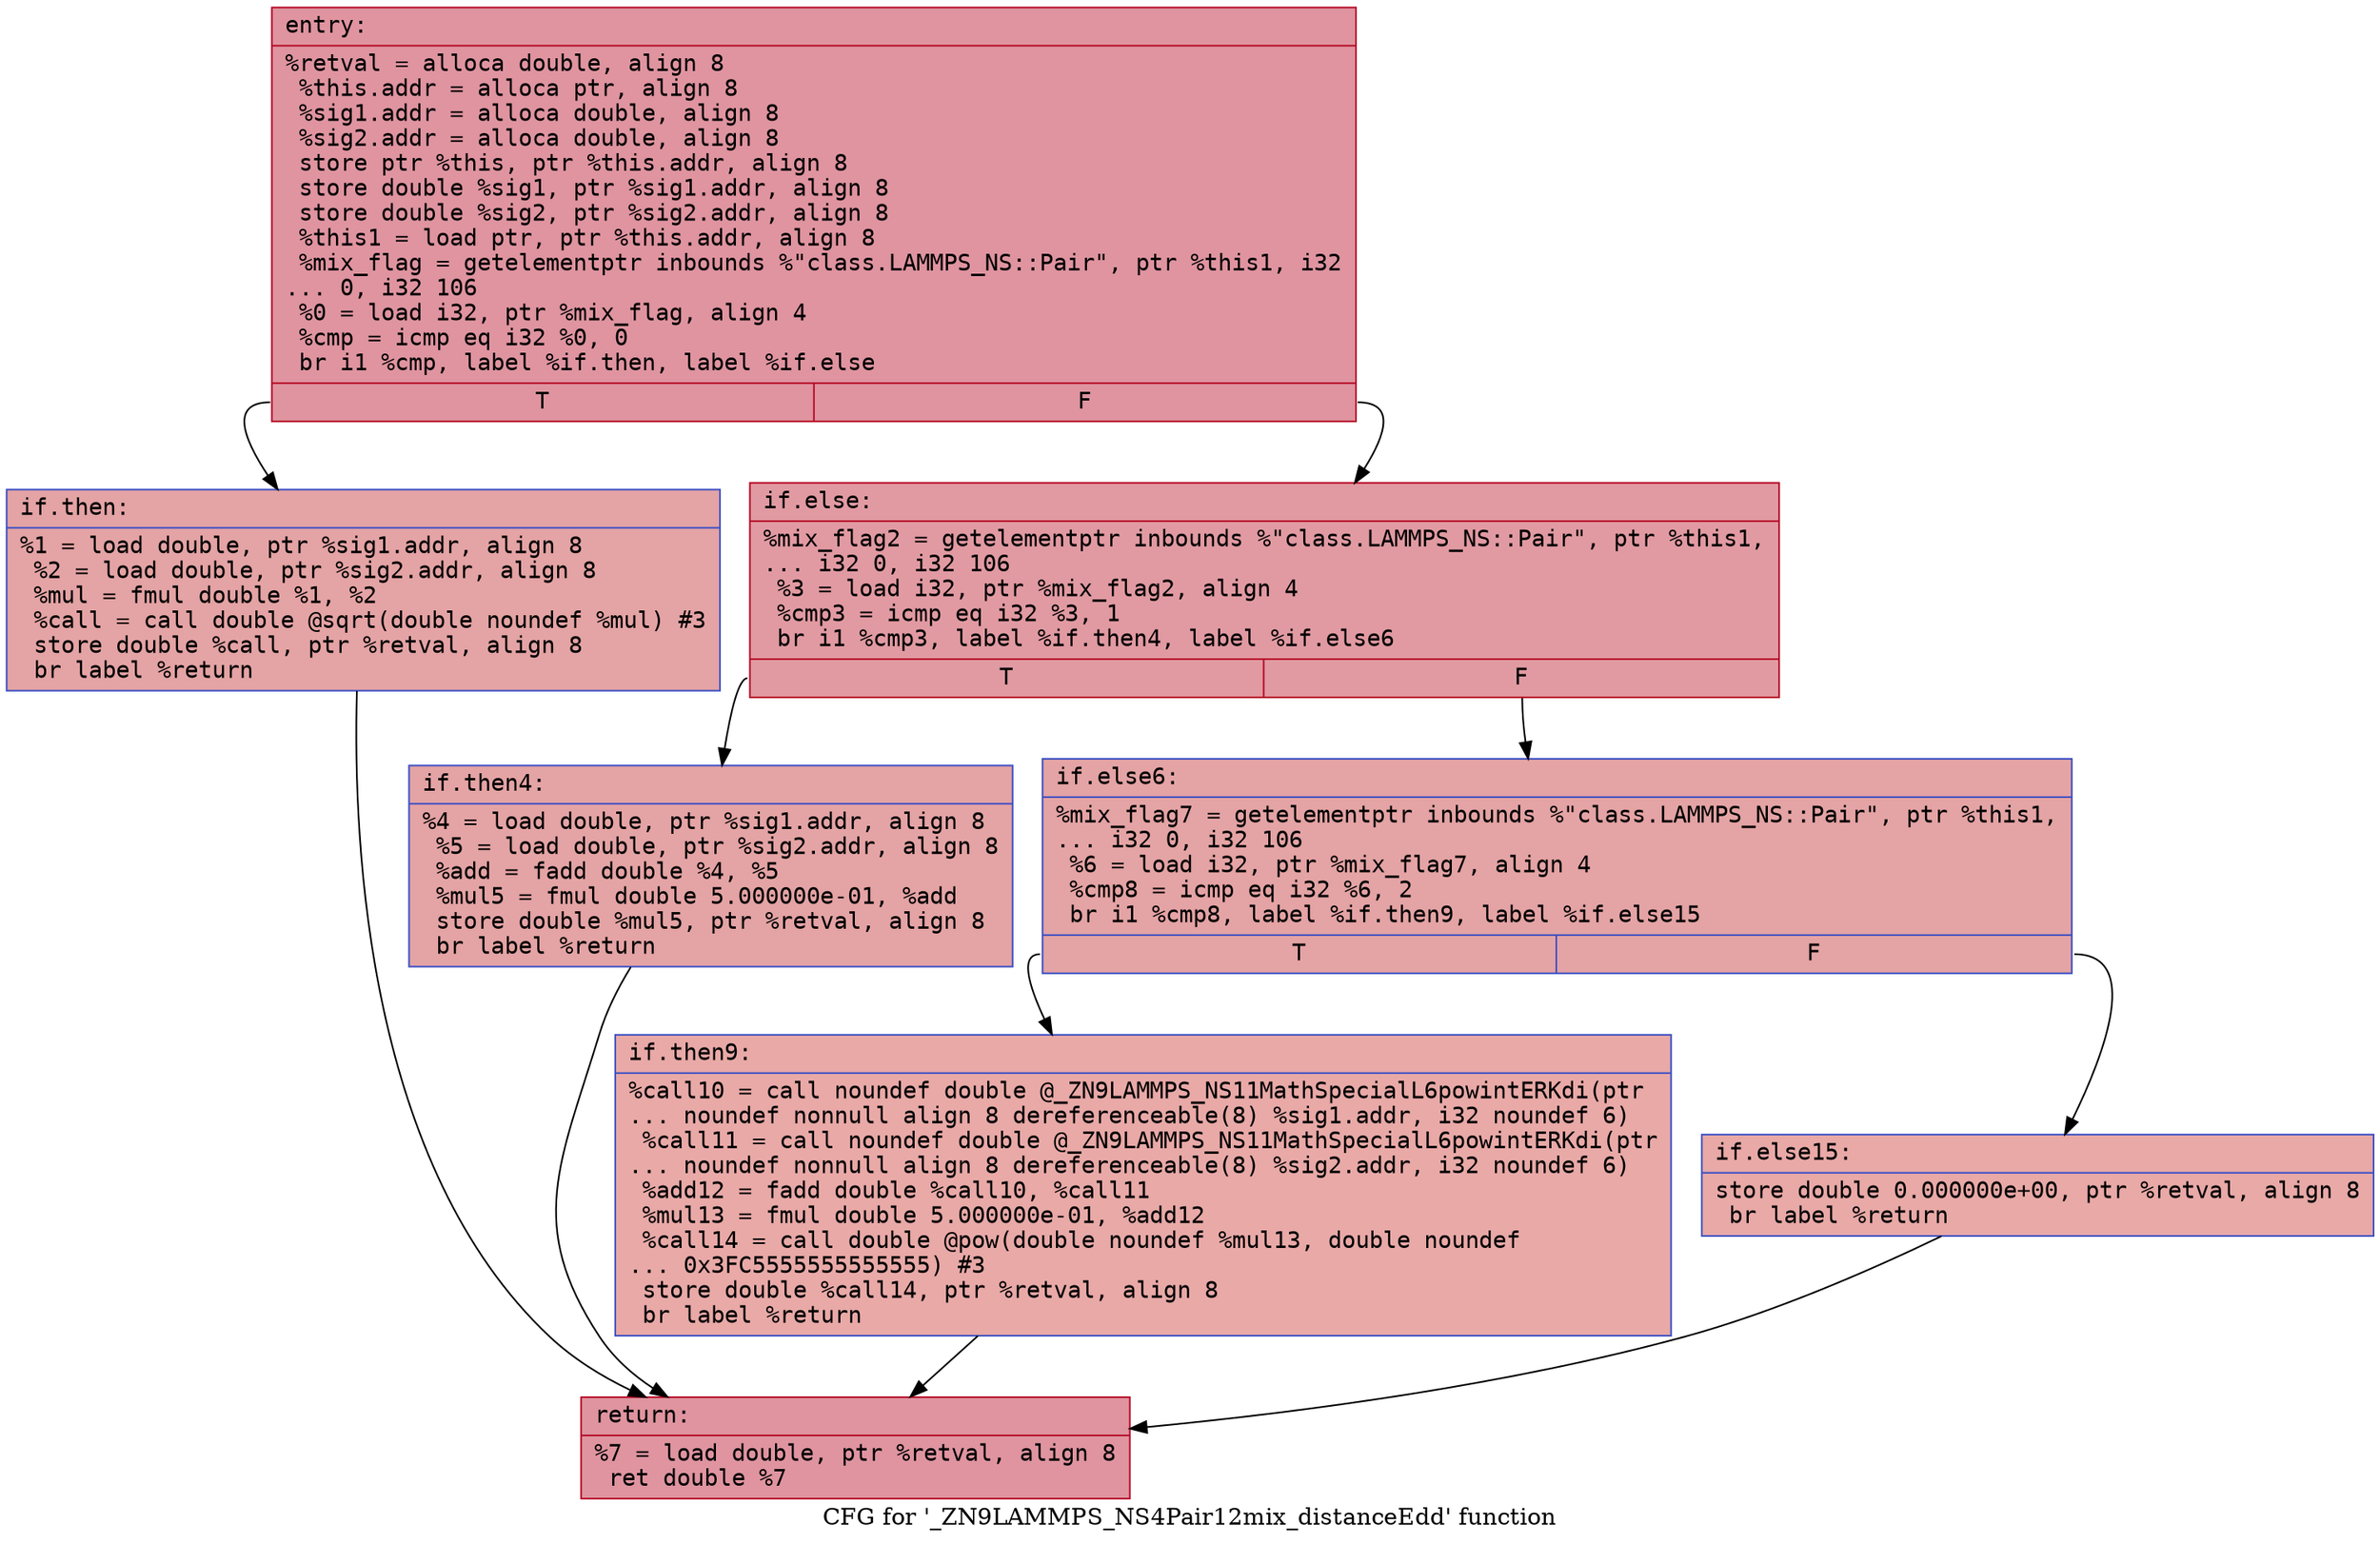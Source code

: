 digraph "CFG for '_ZN9LAMMPS_NS4Pair12mix_distanceEdd' function" {
	label="CFG for '_ZN9LAMMPS_NS4Pair12mix_distanceEdd' function";

	Node0x55f57328cf20 [shape=record,color="#b70d28ff", style=filled, fillcolor="#b70d2870" fontname="Courier",label="{entry:\l|  %retval = alloca double, align 8\l  %this.addr = alloca ptr, align 8\l  %sig1.addr = alloca double, align 8\l  %sig2.addr = alloca double, align 8\l  store ptr %this, ptr %this.addr, align 8\l  store double %sig1, ptr %sig1.addr, align 8\l  store double %sig2, ptr %sig2.addr, align 8\l  %this1 = load ptr, ptr %this.addr, align 8\l  %mix_flag = getelementptr inbounds %\"class.LAMMPS_NS::Pair\", ptr %this1, i32\l... 0, i32 106\l  %0 = load i32, ptr %mix_flag, align 4\l  %cmp = icmp eq i32 %0, 0\l  br i1 %cmp, label %if.then, label %if.else\l|{<s0>T|<s1>F}}"];
	Node0x55f57328cf20:s0 -> Node0x55f57328d660[tooltip="entry -> if.then\nProbability 37.50%" ];
	Node0x55f57328cf20:s1 -> Node0x55f57328d6d0[tooltip="entry -> if.else\nProbability 62.50%" ];
	Node0x55f57328d660 [shape=record,color="#3d50c3ff", style=filled, fillcolor="#c32e3170" fontname="Courier",label="{if.then:\l|  %1 = load double, ptr %sig1.addr, align 8\l  %2 = load double, ptr %sig2.addr, align 8\l  %mul = fmul double %1, %2\l  %call = call double @sqrt(double noundef %mul) #3\l  store double %call, ptr %retval, align 8\l  br label %return\l}"];
	Node0x55f57328d660 -> Node0x55f57328dd10[tooltip="if.then -> return\nProbability 100.00%" ];
	Node0x55f57328d6d0 [shape=record,color="#b70d28ff", style=filled, fillcolor="#bb1b2c70" fontname="Courier",label="{if.else:\l|  %mix_flag2 = getelementptr inbounds %\"class.LAMMPS_NS::Pair\", ptr %this1,\l... i32 0, i32 106\l  %3 = load i32, ptr %mix_flag2, align 4\l  %cmp3 = icmp eq i32 %3, 1\l  br i1 %cmp3, label %if.then4, label %if.else6\l|{<s0>T|<s1>F}}"];
	Node0x55f57328d6d0:s0 -> Node0x55f57328e010[tooltip="if.else -> if.then4\nProbability 50.00%" ];
	Node0x55f57328d6d0:s1 -> Node0x55f57328e090[tooltip="if.else -> if.else6\nProbability 50.00%" ];
	Node0x55f57328e010 [shape=record,color="#3d50c3ff", style=filled, fillcolor="#c32e3170" fontname="Courier",label="{if.then4:\l|  %4 = load double, ptr %sig1.addr, align 8\l  %5 = load double, ptr %sig2.addr, align 8\l  %add = fadd double %4, %5\l  %mul5 = fmul double 5.000000e-01, %add\l  store double %mul5, ptr %retval, align 8\l  br label %return\l}"];
	Node0x55f57328e010 -> Node0x55f57328dd10[tooltip="if.then4 -> return\nProbability 100.00%" ];
	Node0x55f57328e090 [shape=record,color="#3d50c3ff", style=filled, fillcolor="#c32e3170" fontname="Courier",label="{if.else6:\l|  %mix_flag7 = getelementptr inbounds %\"class.LAMMPS_NS::Pair\", ptr %this1,\l... i32 0, i32 106\l  %6 = load i32, ptr %mix_flag7, align 4\l  %cmp8 = icmp eq i32 %6, 2\l  br i1 %cmp8, label %if.then9, label %if.else15\l|{<s0>T|<s1>F}}"];
	Node0x55f57328e090:s0 -> Node0x55f57328e7b0[tooltip="if.else6 -> if.then9\nProbability 50.00%" ];
	Node0x55f57328e090:s1 -> Node0x55f57328d740[tooltip="if.else6 -> if.else15\nProbability 50.00%" ];
	Node0x55f57328e7b0 [shape=record,color="#3d50c3ff", style=filled, fillcolor="#ca3b3770" fontname="Courier",label="{if.then9:\l|  %call10 = call noundef double @_ZN9LAMMPS_NS11MathSpecialL6powintERKdi(ptr\l... noundef nonnull align 8 dereferenceable(8) %sig1.addr, i32 noundef 6)\l  %call11 = call noundef double @_ZN9LAMMPS_NS11MathSpecialL6powintERKdi(ptr\l... noundef nonnull align 8 dereferenceable(8) %sig2.addr, i32 noundef 6)\l  %add12 = fadd double %call10, %call11\l  %mul13 = fmul double 5.000000e-01, %add12\l  %call14 = call double @pow(double noundef %mul13, double noundef\l... 0x3FC5555555555555) #3\l  store double %call14, ptr %retval, align 8\l  br label %return\l}"];
	Node0x55f57328e7b0 -> Node0x55f57328dd10[tooltip="if.then9 -> return\nProbability 100.00%" ];
	Node0x55f57328d740 [shape=record,color="#3d50c3ff", style=filled, fillcolor="#ca3b3770" fontname="Courier",label="{if.else15:\l|  store double 0.000000e+00, ptr %retval, align 8\l  br label %return\l}"];
	Node0x55f57328d740 -> Node0x55f57328dd10[tooltip="if.else15 -> return\nProbability 100.00%" ];
	Node0x55f57328dd10 [shape=record,color="#b70d28ff", style=filled, fillcolor="#b70d2870" fontname="Courier",label="{return:\l|  %7 = load double, ptr %retval, align 8\l  ret double %7\l}"];
}

